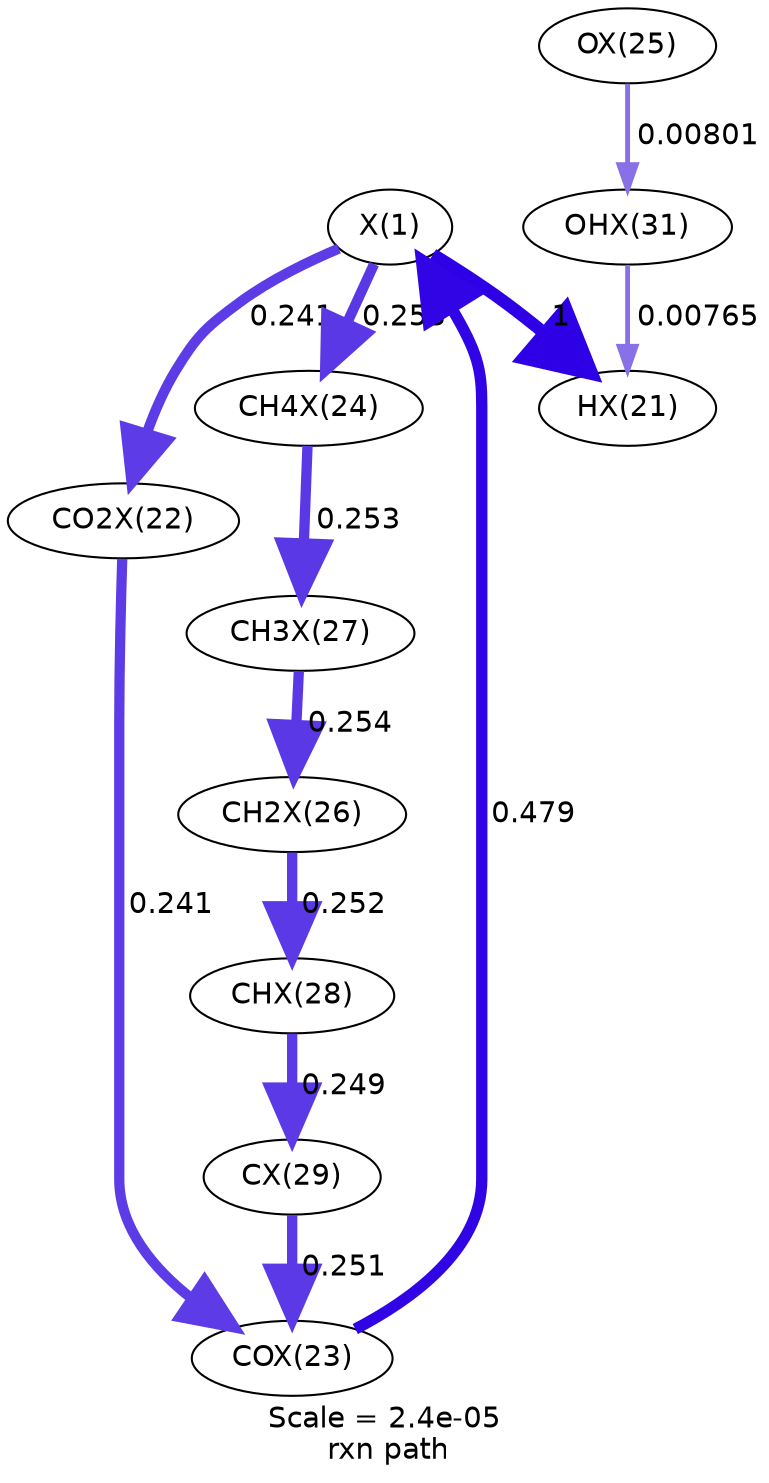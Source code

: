 digraph reaction_paths {
center=1;
s0 -> s1[fontname="Helvetica", penwidth=6, arrowsize=3, color="0.7, 1.5, 0.9"
, label=" 1"];
s0 -> s2[fontname="Helvetica", penwidth=4.92, arrowsize=2.46, color="0.7, 0.741, 0.9"
, label=" 0.241"];
s3 -> s0[fontname="Helvetica", penwidth=5.44, arrowsize=2.72, color="0.7, 0.979, 0.9"
, label=" 0.479"];
s0 -> s4[fontname="Helvetica", penwidth=4.96, arrowsize=2.48, color="0.7, 0.753, 0.9"
, label=" 0.253"];
s11 -> s1[fontname="Helvetica", penwidth=2.32, arrowsize=1.16, color="0.7, 0.508, 0.9"
, label=" 0.00765"];
s2 -> s3[fontname="Helvetica", penwidth=4.92, arrowsize=2.46, color="0.7, 0.741, 0.9"
, label=" 0.241"];
s9 -> s3[fontname="Helvetica", penwidth=4.96, arrowsize=2.48, color="0.7, 0.751, 0.9"
, label=" 0.251"];
s5 -> s11[fontname="Helvetica", penwidth=2.36, arrowsize=1.18, color="0.7, 0.508, 0.9"
, label=" 0.00801"];
s7 -> s6[fontname="Helvetica", penwidth=4.96, arrowsize=2.48, color="0.7, 0.754, 0.9"
, label=" 0.254"];
s6 -> s8[fontname="Helvetica", penwidth=4.96, arrowsize=2.48, color="0.7, 0.752, 0.9"
, label=" 0.252"];
s4 -> s7[fontname="Helvetica", penwidth=4.96, arrowsize=2.48, color="0.7, 0.753, 0.9"
, label=" 0.253"];
s8 -> s9[fontname="Helvetica", penwidth=4.95, arrowsize=2.48, color="0.7, 0.749, 0.9"
, label=" 0.249"];
s0 [ fontname="Helvetica", label="X(1)"];
s1 [ fontname="Helvetica", label="HX(21)"];
s2 [ fontname="Helvetica", label="CO2X(22)"];
s3 [ fontname="Helvetica", label="COX(23)"];
s4 [ fontname="Helvetica", label="CH4X(24)"];
s5 [ fontname="Helvetica", label="OX(25)"];
s6 [ fontname="Helvetica", label="CH2X(26)"];
s7 [ fontname="Helvetica", label="CH3X(27)"];
s8 [ fontname="Helvetica", label="CHX(28)"];
s9 [ fontname="Helvetica", label="CX(29)"];
s11 [ fontname="Helvetica", label="OHX(31)"];
 label = "Scale = 2.4e-05\l rxn path";
 fontname = "Helvetica";
}
